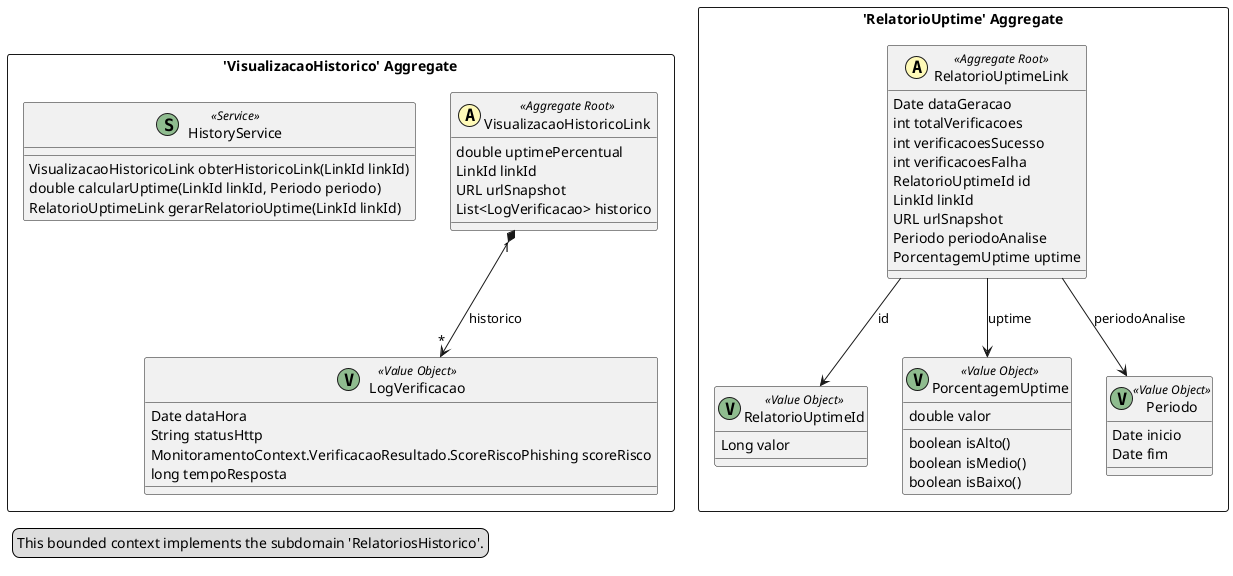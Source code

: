 @startuml

skinparam componentStyle uml2

package "'VisualizacaoHistorico' Aggregate" <<Rectangle>> {
	class VisualizacaoHistoricoLink <<(A,#fffab8) Aggregate Root>> {
		double uptimePercentual
		LinkId linkId
		URL urlSnapshot
		List<LogVerificacao> historico
	}
	class LogVerificacao <<(V,DarkSeaGreen) Value Object>> {
		Date dataHora
		String statusHttp
		MonitoramentoContext.VerificacaoResultado.ScoreRiscoPhishing scoreRisco
		long tempoResposta
	}
	class HistoryService <<(S,DarkSeaGreen) Service>> {
		VisualizacaoHistoricoLink obterHistoricoLink(LinkId linkId)
		double calcularUptime(LinkId linkId, Periodo periodo)
		RelatorioUptimeLink gerarRelatorioUptime(LinkId linkId)
	}
}
package "'RelatorioUptime' Aggregate" <<Rectangle>> {
	class RelatorioUptimeLink <<(A,#fffab8) Aggregate Root>> {
		Date dataGeracao
		int totalVerificacoes
		int verificacoesSucesso
		int verificacoesFalha
		RelatorioUptimeId id
		LinkId linkId
		URL urlSnapshot
		Periodo periodoAnalise
		PorcentagemUptime uptime
	}
	class RelatorioUptimeId <<(V,DarkSeaGreen) Value Object>> {
		Long valor
	}
	class PorcentagemUptime <<(V,DarkSeaGreen) Value Object>> {
		double valor
		boolean isAlto()
		boolean isMedio()
		boolean isBaixo()
	}
	class Periodo <<(V,DarkSeaGreen) Value Object>> {
		Date inicio
		Date fim
	}
}
RelatorioUptimeLink --> Periodo : periodoAnalise
VisualizacaoHistoricoLink "1" *--> "*" LogVerificacao : historico
RelatorioUptimeLink --> RelatorioUptimeId : id
RelatorioUptimeLink --> PorcentagemUptime : uptime
legend left
  This bounded context implements the subdomain 'RelatoriosHistorico'.
end legend


@enduml
